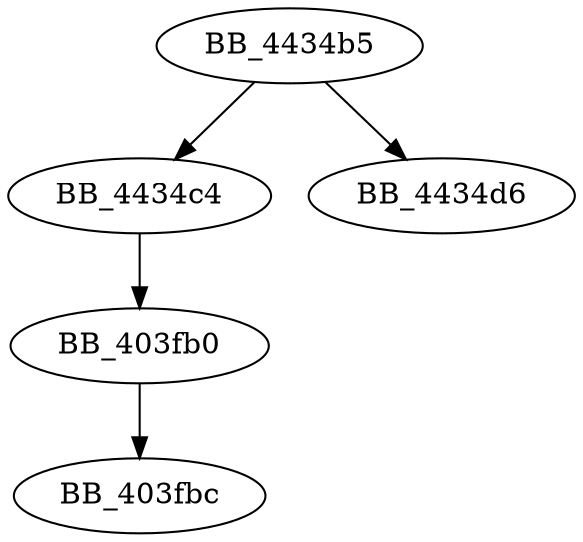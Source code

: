 DiGraph sub_4434B5{
BB_403fb0->BB_403fbc
BB_4434b5->BB_4434c4
BB_4434b5->BB_4434d6
BB_4434c4->BB_403fb0
}
